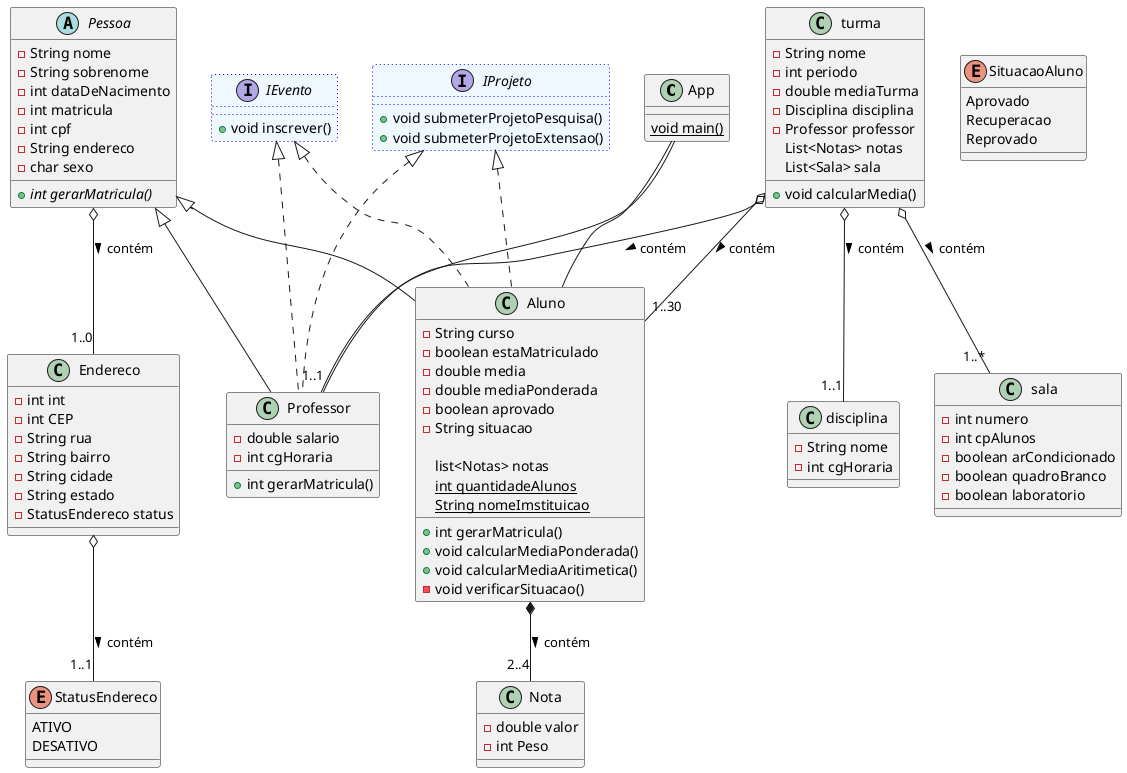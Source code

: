 @startuml Academico

   Class App{
      {static} void main()
   }

   enum StatusEndereco{
      ATIVO
      DESATIVO
   }

   Class Endereco {
   - int int
   - int CEP
   - String rua
   - String bairro
   - String cidade
   - String estado
   - StatusEndereco status
   }

   abstract Class Pessoa{
      - String nome
      - String sobrenome
      - int dataDeNacimento
      - int matricula
      - int cpf
      - String endereco
      - char sexo
      
      + {abstract} int gerarMatricula()
   }

   Class Aluno{
      - String curso
      - boolean estaMatriculado
      - double media
      - double mediaPonderada
      - boolean aprovado
      - String situacao

      list<Notas> notas
      {static} int quantidadeAlunos
      {static} String nomeImstituicao

      + int gerarMatricula()
      + void calcularMediaPonderada()
      + void calcularMediaAritimetica()
      - void verificarSituacao()
   }

   Class disciplina{
      - String nome
      - int cgHoraria
   }

   Class sala{
      - int numero
      - int cpAlunos
      - boolean arCondicionado
      - boolean quadroBranco
      - boolean laboratorio
   }

   Class turma{
      - String nome
      - int periodo
      - double mediaTurma
      - Disciplina disciplina
      - Professor professor
      List<Notas> notas
      List<Sala> sala
      + void calcularMedia()
   }

   Class Nota{
      - double valor
      - int Peso
   }

   Class Professor{
      - double salario
      - int cgHoraria
      
      + int gerarMatricula()
   }

   interface IProjeto #aliceblue ##[dotted]blue {
   + void submeterProjetoPesquisa()
   + void submeterProjetoExtensao()
   }
   interface IEvento #aliceblue ##[dotted]blue {
   + void inscrever()
   }

   enum SituacaoAluno {
      Aprovado
      Recuperacao
      Reprovado
   }

   App--Aluno
   App--Professor

   Pessoa<|-- Aluno
   Pessoa<|-- Professor
   Pessoa o-- "1..0" Endereco : contém >

   turma o-- "1..*" sala : contém >
   turma o-- "1..30" Aluno : contém >
   turma o-- "1..1" Professor : contém >
   turma o-- "1..1" disciplina : contém >

   Aluno *-- "2..4" Nota : contém >

   IProjeto <|.. Professor
   IProjeto <|.. Aluno
   IEvento <|.. Professor
   IEvento <|.. Aluno

   Endereco o-- "1..1" StatusEndereco : contém >

@enduml